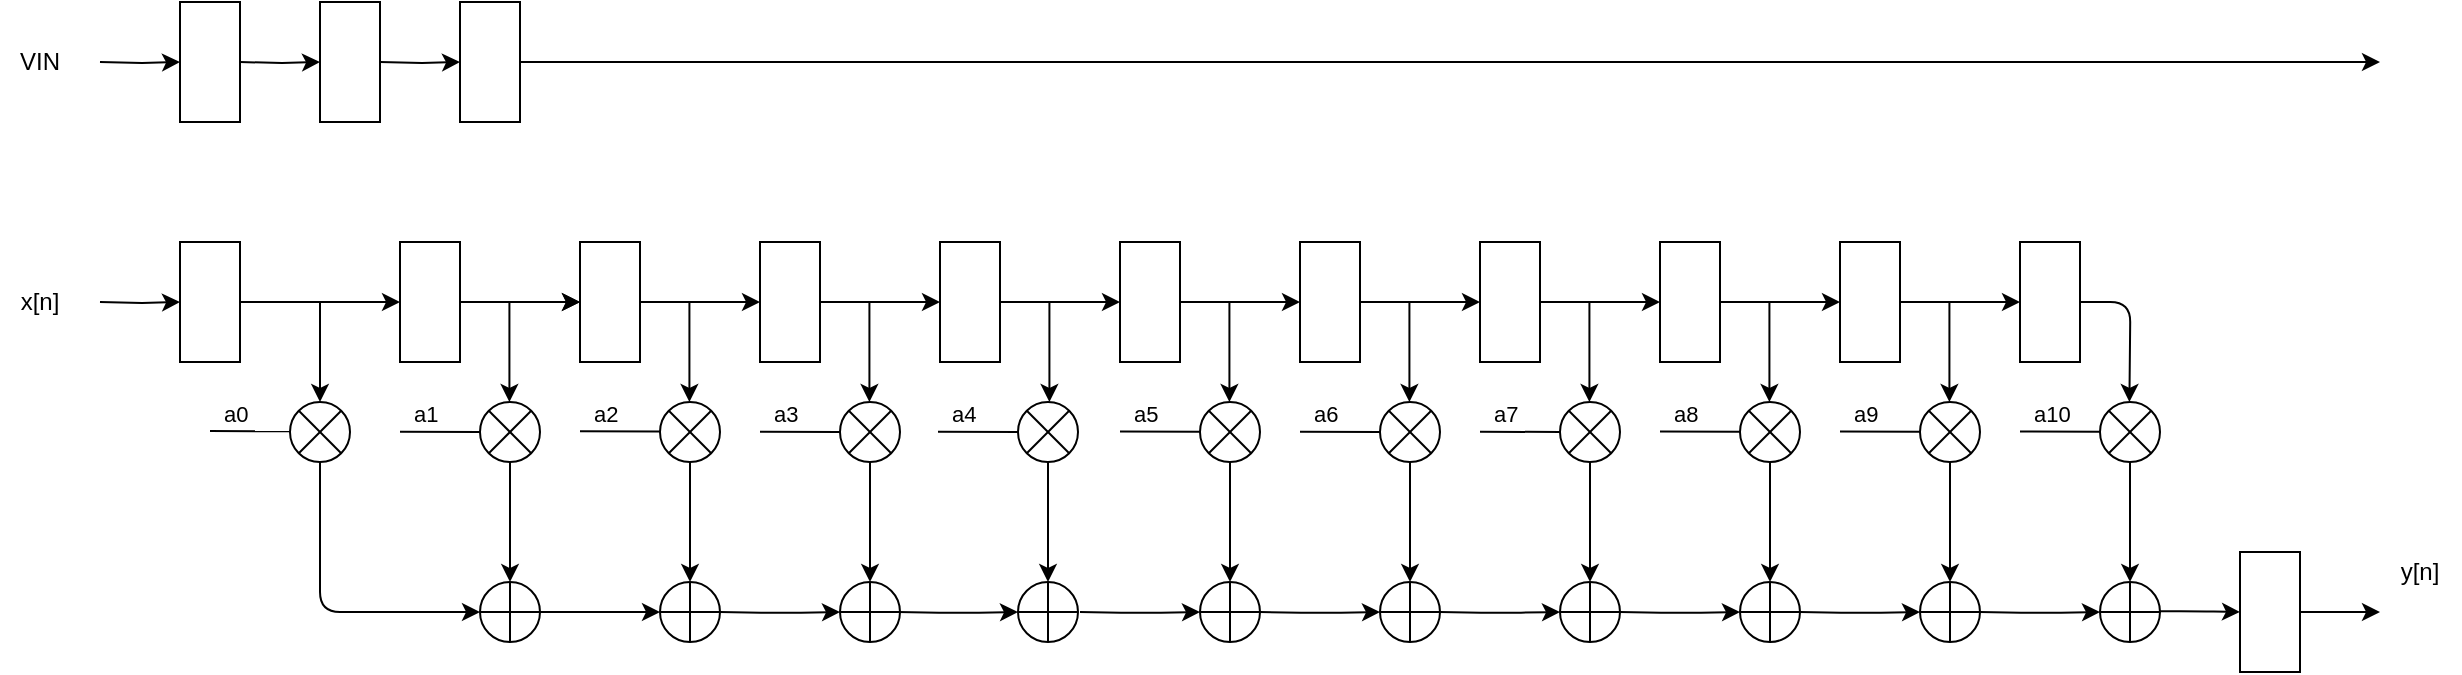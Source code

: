 <mxfile version="13.9.9" type="device"><diagram id="rcsOO71KejuSQr_oD2JK" name="Pagina-1"><mxGraphModel dx="1285" dy="628" grid="1" gridSize="10" guides="1" tooltips="1" connect="1" arrows="1" fold="1" page="1" pageScale="1" pageWidth="1600" pageHeight="1200" math="0" shadow="0"><root><mxCell id="0"/><mxCell id="1" parent="0"/><mxCell id="bk5U7fc9tx79uFJn6CyM-2" value="" style="verticalLabelPosition=bottom;verticalAlign=top;html=1;shape=mxgraph.flowchart.or;" parent="1" vertex="1"><mxGeometry x="340" y="340" width="30" height="30" as="geometry"/></mxCell><mxCell id="bk5U7fc9tx79uFJn6CyM-4" value="" style="verticalLabelPosition=bottom;verticalAlign=top;html=1;shape=mxgraph.flowchart.summing_function;" parent="1" vertex="1"><mxGeometry x="340" y="430" width="30" height="30" as="geometry"/></mxCell><mxCell id="bk5U7fc9tx79uFJn6CyM-5" value="" style="endArrow=classic;html=1;exitX=0.5;exitY=1;exitDx=0;exitDy=0;exitPerimeter=0;entryX=0.5;entryY=0;entryDx=0;entryDy=0;entryPerimeter=0;" parent="1" source="bk5U7fc9tx79uFJn6CyM-2" target="bk5U7fc9tx79uFJn6CyM-4" edge="1"><mxGeometry width="50" height="50" relative="1" as="geometry"><mxPoint x="570" y="460" as="sourcePoint"/><mxPoint x="620" y="410" as="targetPoint"/></mxGeometry></mxCell><mxCell id="bk5U7fc9tx79uFJn6CyM-6" value="" style="verticalLabelPosition=bottom;verticalAlign=top;html=1;shape=mxgraph.flowchart.or;" parent="1" vertex="1"><mxGeometry x="245" y="340" width="30" height="30" as="geometry"/></mxCell><mxCell id="bk5U7fc9tx79uFJn6CyM-7" value="" style="endArrow=classic;html=1;exitX=0.5;exitY=1;exitDx=0;exitDy=0;exitPerimeter=0;entryX=0;entryY=0.5;entryDx=0;entryDy=0;entryPerimeter=0;edgeStyle=orthogonalEdgeStyle;elbow=vertical;" parent="1" source="bk5U7fc9tx79uFJn6CyM-6" target="bk5U7fc9tx79uFJn6CyM-4" edge="1"><mxGeometry width="50" height="50" relative="1" as="geometry"><mxPoint x="500" y="460" as="sourcePoint"/><mxPoint x="550" y="410" as="targetPoint"/><Array as="points"><mxPoint x="260" y="445"/></Array></mxGeometry></mxCell><mxCell id="bk5U7fc9tx79uFJn6CyM-15" value="" style="endArrow=none;html=1;entryX=0;entryY=0.5;entryDx=0;entryDy=0;entryPerimeter=0;" parent="1" target="bk5U7fc9tx79uFJn6CyM-2" edge="1"><mxGeometry width="50" height="50" relative="1" as="geometry"><mxPoint x="300" y="354.86" as="sourcePoint"/><mxPoint x="330" y="360" as="targetPoint"/></mxGeometry></mxCell><mxCell id="bk5U7fc9tx79uFJn6CyM-101" value="a1" style="edgeLabel;html=1;align=left;verticalAlign=bottom;resizable=0;points=[];labelPosition=right;verticalLabelPosition=top;" parent="bk5U7fc9tx79uFJn6CyM-15" vertex="1" connectable="0"><mxGeometry x="-0.729" relative="1" as="geometry"><mxPoint as="offset"/></mxGeometry></mxCell><mxCell id="bk5U7fc9tx79uFJn6CyM-16" value="" style="verticalLabelPosition=bottom;verticalAlign=top;html=1;shape=mxgraph.flowchart.or;" parent="1" vertex="1"><mxGeometry x="430" y="340" width="30" height="30" as="geometry"/></mxCell><mxCell id="bk5U7fc9tx79uFJn6CyM-17" value="" style="verticalLabelPosition=bottom;verticalAlign=top;html=1;shape=mxgraph.flowchart.summing_function;" parent="1" vertex="1"><mxGeometry x="430" y="430" width="30" height="30" as="geometry"/></mxCell><mxCell id="bk5U7fc9tx79uFJn6CyM-18" value="" style="endArrow=classic;html=1;exitX=0.5;exitY=1;exitDx=0;exitDy=0;exitPerimeter=0;entryX=0.5;entryY=0;entryDx=0;entryDy=0;entryPerimeter=0;" parent="1" source="bk5U7fc9tx79uFJn6CyM-16" target="bk5U7fc9tx79uFJn6CyM-17" edge="1"><mxGeometry width="50" height="50" relative="1" as="geometry"><mxPoint x="660" y="460" as="sourcePoint"/><mxPoint x="710" y="410" as="targetPoint"/></mxGeometry></mxCell><mxCell id="bk5U7fc9tx79uFJn6CyM-20" value="" style="endArrow=classic;html=1;exitX=1;exitY=0.5;exitDx=0;exitDy=0;exitPerimeter=0;edgeStyle=orthogonalEdgeStyle;elbow=vertical;entryX=0;entryY=0.5;entryDx=0;entryDy=0;entryPerimeter=0;" parent="1" source="bk5U7fc9tx79uFJn6CyM-4" target="bk5U7fc9tx79uFJn6CyM-17" edge="1"><mxGeometry width="50" height="50" relative="1" as="geometry"><mxPoint x="345" y="370" as="sourcePoint"/><mxPoint x="410" y="445" as="targetPoint"/><Array as="points"/></mxGeometry></mxCell><mxCell id="bk5U7fc9tx79uFJn6CyM-26" value="" style="verticalLabelPosition=bottom;verticalAlign=top;html=1;shape=mxgraph.flowchart.or;" parent="1" vertex="1"><mxGeometry x="520" y="340" width="30" height="30" as="geometry"/></mxCell><mxCell id="bk5U7fc9tx79uFJn6CyM-27" value="" style="verticalLabelPosition=bottom;verticalAlign=top;html=1;shape=mxgraph.flowchart.summing_function;" parent="1" vertex="1"><mxGeometry x="520" y="430" width="30" height="30" as="geometry"/></mxCell><mxCell id="bk5U7fc9tx79uFJn6CyM-28" value="" style="endArrow=classic;html=1;exitX=0.5;exitY=1;exitDx=0;exitDy=0;exitPerimeter=0;entryX=0.5;entryY=0;entryDx=0;entryDy=0;entryPerimeter=0;" parent="1" source="bk5U7fc9tx79uFJn6CyM-26" target="bk5U7fc9tx79uFJn6CyM-27" edge="1"><mxGeometry width="50" height="50" relative="1" as="geometry"><mxPoint x="750" y="460" as="sourcePoint"/><mxPoint x="800" y="410" as="targetPoint"/></mxGeometry></mxCell><mxCell id="bk5U7fc9tx79uFJn6CyM-30" value="" style="endArrow=classic;html=1;edgeStyle=orthogonalEdgeStyle;elbow=vertical;entryX=0;entryY=0.5;entryDx=0;entryDy=0;entryPerimeter=0;" parent="1" target="bk5U7fc9tx79uFJn6CyM-27" edge="1"><mxGeometry width="50" height="50" relative="1" as="geometry"><mxPoint x="460" y="445" as="sourcePoint"/><mxPoint x="500" y="445" as="targetPoint"/><Array as="points"/></mxGeometry></mxCell><mxCell id="bk5U7fc9tx79uFJn6CyM-36" value="" style="group" parent="1" vertex="1" connectable="0"><mxGeometry x="549" y="340" width="90" height="120" as="geometry"/></mxCell><mxCell id="bk5U7fc9tx79uFJn6CyM-31" value="" style="verticalLabelPosition=bottom;verticalAlign=top;html=1;shape=mxgraph.flowchart.or;" parent="bk5U7fc9tx79uFJn6CyM-36" vertex="1"><mxGeometry x="60" width="30" height="30" as="geometry"/></mxCell><mxCell id="bk5U7fc9tx79uFJn6CyM-32" value="" style="verticalLabelPosition=bottom;verticalAlign=top;html=1;shape=mxgraph.flowchart.summing_function;" parent="bk5U7fc9tx79uFJn6CyM-36" vertex="1"><mxGeometry x="60" y="90" width="30" height="30" as="geometry"/></mxCell><mxCell id="bk5U7fc9tx79uFJn6CyM-33" value="" style="endArrow=classic;html=1;exitX=0.5;exitY=1;exitDx=0;exitDy=0;exitPerimeter=0;entryX=0.5;entryY=0;entryDx=0;entryDy=0;entryPerimeter=0;" parent="bk5U7fc9tx79uFJn6CyM-36" source="bk5U7fc9tx79uFJn6CyM-31" target="bk5U7fc9tx79uFJn6CyM-32" edge="1"><mxGeometry width="50" height="50" relative="1" as="geometry"><mxPoint x="290" y="120" as="sourcePoint"/><mxPoint x="340" y="70" as="targetPoint"/></mxGeometry></mxCell><mxCell id="bk5U7fc9tx79uFJn6CyM-35" value="" style="endArrow=classic;html=1;edgeStyle=orthogonalEdgeStyle;elbow=vertical;entryX=0;entryY=0.5;entryDx=0;entryDy=0;entryPerimeter=0;" parent="bk5U7fc9tx79uFJn6CyM-36" target="bk5U7fc9tx79uFJn6CyM-32" edge="1"><mxGeometry width="50" height="50" relative="1" as="geometry"><mxPoint y="105" as="sourcePoint"/><mxPoint x="40" y="105" as="targetPoint"/><Array as="points"/></mxGeometry></mxCell><mxCell id="bk5U7fc9tx79uFJn6CyM-108" value="" style="endArrow=none;html=1;entryX=0;entryY=0.5;entryDx=0;entryDy=0;entryPerimeter=0;" parent="bk5U7fc9tx79uFJn6CyM-36" edge="1"><mxGeometry width="50" height="50" relative="1" as="geometry"><mxPoint x="20" y="14.88" as="sourcePoint"/><mxPoint x="60.0" y="15.02" as="targetPoint"/></mxGeometry></mxCell><mxCell id="bk5U7fc9tx79uFJn6CyM-109" value="a4" style="edgeLabel;html=1;align=left;verticalAlign=bottom;resizable=0;points=[];labelPosition=right;verticalLabelPosition=top;" parent="bk5U7fc9tx79uFJn6CyM-108" vertex="1" connectable="0"><mxGeometry x="-0.729" relative="1" as="geometry"><mxPoint as="offset"/></mxGeometry></mxCell><mxCell id="bk5U7fc9tx79uFJn6CyM-37" value="" style="group" parent="1" vertex="1" connectable="0"><mxGeometry x="640" y="340" width="90" height="120" as="geometry"/></mxCell><mxCell id="bk5U7fc9tx79uFJn6CyM-38" value="" style="verticalLabelPosition=bottom;verticalAlign=top;html=1;shape=mxgraph.flowchart.or;" parent="bk5U7fc9tx79uFJn6CyM-37" vertex="1"><mxGeometry x="60" width="30" height="30" as="geometry"/></mxCell><mxCell id="bk5U7fc9tx79uFJn6CyM-39" value="" style="verticalLabelPosition=bottom;verticalAlign=top;html=1;shape=mxgraph.flowchart.summing_function;" parent="bk5U7fc9tx79uFJn6CyM-37" vertex="1"><mxGeometry x="60" y="90" width="30" height="30" as="geometry"/></mxCell><mxCell id="bk5U7fc9tx79uFJn6CyM-40" value="" style="endArrow=classic;html=1;exitX=0.5;exitY=1;exitDx=0;exitDy=0;exitPerimeter=0;entryX=0.5;entryY=0;entryDx=0;entryDy=0;entryPerimeter=0;" parent="bk5U7fc9tx79uFJn6CyM-37" source="bk5U7fc9tx79uFJn6CyM-38" target="bk5U7fc9tx79uFJn6CyM-39" edge="1"><mxGeometry width="50" height="50" relative="1" as="geometry"><mxPoint x="290" y="120" as="sourcePoint"/><mxPoint x="340" y="70" as="targetPoint"/></mxGeometry></mxCell><mxCell id="bk5U7fc9tx79uFJn6CyM-42" value="" style="endArrow=classic;html=1;edgeStyle=orthogonalEdgeStyle;elbow=vertical;entryX=0;entryY=0.5;entryDx=0;entryDy=0;entryPerimeter=0;" parent="bk5U7fc9tx79uFJn6CyM-37" target="bk5U7fc9tx79uFJn6CyM-39" edge="1"><mxGeometry width="50" height="50" relative="1" as="geometry"><mxPoint y="105" as="sourcePoint"/><mxPoint x="40" y="105" as="targetPoint"/><Array as="points"/></mxGeometry></mxCell><mxCell id="bk5U7fc9tx79uFJn6CyM-113" value="" style="endArrow=none;html=1;entryX=0;entryY=0.5;entryDx=0;entryDy=0;entryPerimeter=0;" parent="bk5U7fc9tx79uFJn6CyM-37" edge="1"><mxGeometry width="50" height="50" relative="1" as="geometry"><mxPoint x="20" y="14.71" as="sourcePoint"/><mxPoint x="60" y="14.85" as="targetPoint"/></mxGeometry></mxCell><mxCell id="bk5U7fc9tx79uFJn6CyM-114" value="a5" style="edgeLabel;html=1;align=left;verticalAlign=bottom;resizable=0;points=[];labelPosition=right;verticalLabelPosition=top;" parent="bk5U7fc9tx79uFJn6CyM-113" vertex="1" connectable="0"><mxGeometry x="-0.729" relative="1" as="geometry"><mxPoint as="offset"/></mxGeometry></mxCell><mxCell id="bk5U7fc9tx79uFJn6CyM-43" value="" style="group" parent="1" vertex="1" connectable="0"><mxGeometry x="730" y="340" width="90" height="120" as="geometry"/></mxCell><mxCell id="bk5U7fc9tx79uFJn6CyM-44" value="" style="verticalLabelPosition=bottom;verticalAlign=top;html=1;shape=mxgraph.flowchart.or;" parent="bk5U7fc9tx79uFJn6CyM-43" vertex="1"><mxGeometry x="60" width="30" height="30" as="geometry"/></mxCell><mxCell id="bk5U7fc9tx79uFJn6CyM-45" value="" style="verticalLabelPosition=bottom;verticalAlign=top;html=1;shape=mxgraph.flowchart.summing_function;" parent="bk5U7fc9tx79uFJn6CyM-43" vertex="1"><mxGeometry x="60" y="90" width="30" height="30" as="geometry"/></mxCell><mxCell id="bk5U7fc9tx79uFJn6CyM-46" value="" style="endArrow=classic;html=1;exitX=0.5;exitY=1;exitDx=0;exitDy=0;exitPerimeter=0;entryX=0.5;entryY=0;entryDx=0;entryDy=0;entryPerimeter=0;" parent="bk5U7fc9tx79uFJn6CyM-43" source="bk5U7fc9tx79uFJn6CyM-44" target="bk5U7fc9tx79uFJn6CyM-45" edge="1"><mxGeometry width="50" height="50" relative="1" as="geometry"><mxPoint x="290" y="120" as="sourcePoint"/><mxPoint x="340" y="70" as="targetPoint"/></mxGeometry></mxCell><mxCell id="bk5U7fc9tx79uFJn6CyM-48" value="" style="endArrow=classic;html=1;edgeStyle=orthogonalEdgeStyle;elbow=vertical;entryX=0;entryY=0.5;entryDx=0;entryDy=0;entryPerimeter=0;" parent="bk5U7fc9tx79uFJn6CyM-43" target="bk5U7fc9tx79uFJn6CyM-45" edge="1"><mxGeometry width="50" height="50" relative="1" as="geometry"><mxPoint y="105" as="sourcePoint"/><mxPoint x="40" y="105" as="targetPoint"/><Array as="points"/></mxGeometry></mxCell><mxCell id="bk5U7fc9tx79uFJn6CyM-119" value="" style="endArrow=none;html=1;entryX=0;entryY=0.5;entryDx=0;entryDy=0;entryPerimeter=0;" parent="bk5U7fc9tx79uFJn6CyM-43" edge="1"><mxGeometry width="50" height="50" relative="1" as="geometry"><mxPoint x="20" y="14.86" as="sourcePoint"/><mxPoint x="60" y="15" as="targetPoint"/></mxGeometry></mxCell><mxCell id="bk5U7fc9tx79uFJn6CyM-120" value="a6" style="edgeLabel;html=1;align=left;verticalAlign=bottom;resizable=0;points=[];labelPosition=right;verticalLabelPosition=top;" parent="bk5U7fc9tx79uFJn6CyM-119" vertex="1" connectable="0"><mxGeometry x="-0.729" relative="1" as="geometry"><mxPoint as="offset"/></mxGeometry></mxCell><mxCell id="bk5U7fc9tx79uFJn6CyM-49" value="" style="group" parent="1" vertex="1" connectable="0"><mxGeometry x="820" y="340" width="90" height="120" as="geometry"/></mxCell><mxCell id="bk5U7fc9tx79uFJn6CyM-50" value="" style="verticalLabelPosition=bottom;verticalAlign=top;html=1;shape=mxgraph.flowchart.or;" parent="bk5U7fc9tx79uFJn6CyM-49" vertex="1"><mxGeometry x="60" width="30" height="30" as="geometry"/></mxCell><mxCell id="bk5U7fc9tx79uFJn6CyM-51" value="" style="verticalLabelPosition=bottom;verticalAlign=top;html=1;shape=mxgraph.flowchart.summing_function;" parent="bk5U7fc9tx79uFJn6CyM-49" vertex="1"><mxGeometry x="60" y="90" width="30" height="30" as="geometry"/></mxCell><mxCell id="bk5U7fc9tx79uFJn6CyM-52" value="" style="endArrow=classic;html=1;exitX=0.5;exitY=1;exitDx=0;exitDy=0;exitPerimeter=0;entryX=0.5;entryY=0;entryDx=0;entryDy=0;entryPerimeter=0;" parent="bk5U7fc9tx79uFJn6CyM-49" source="bk5U7fc9tx79uFJn6CyM-50" target="bk5U7fc9tx79uFJn6CyM-51" edge="1"><mxGeometry width="50" height="50" relative="1" as="geometry"><mxPoint x="290" y="120" as="sourcePoint"/><mxPoint x="340" y="70" as="targetPoint"/></mxGeometry></mxCell><mxCell id="bk5U7fc9tx79uFJn6CyM-54" value="" style="endArrow=classic;html=1;edgeStyle=orthogonalEdgeStyle;elbow=vertical;entryX=0;entryY=0.5;entryDx=0;entryDy=0;entryPerimeter=0;" parent="bk5U7fc9tx79uFJn6CyM-49" target="bk5U7fc9tx79uFJn6CyM-51" edge="1"><mxGeometry width="50" height="50" relative="1" as="geometry"><mxPoint y="105" as="sourcePoint"/><mxPoint x="40" y="105" as="targetPoint"/><Array as="points"/></mxGeometry></mxCell><mxCell id="bk5U7fc9tx79uFJn6CyM-117" value="" style="endArrow=none;html=1;entryX=0;entryY=0.5;entryDx=0;entryDy=0;entryPerimeter=0;" parent="bk5U7fc9tx79uFJn6CyM-49" edge="1"><mxGeometry width="50" height="50" relative="1" as="geometry"><mxPoint x="20" y="14.86" as="sourcePoint"/><mxPoint x="60" y="15.0" as="targetPoint"/></mxGeometry></mxCell><mxCell id="bk5U7fc9tx79uFJn6CyM-118" value="a7" style="edgeLabel;html=1;align=left;verticalAlign=bottom;resizable=0;points=[];labelPosition=right;verticalLabelPosition=top;" parent="bk5U7fc9tx79uFJn6CyM-117" vertex="1" connectable="0"><mxGeometry x="-0.729" relative="1" as="geometry"><mxPoint as="offset"/></mxGeometry></mxCell><mxCell id="bk5U7fc9tx79uFJn6CyM-61" value="" style="group" parent="1" vertex="1" connectable="0"><mxGeometry x="910" y="340" width="90" height="120" as="geometry"/></mxCell><mxCell id="bk5U7fc9tx79uFJn6CyM-62" value="" style="verticalLabelPosition=bottom;verticalAlign=top;html=1;shape=mxgraph.flowchart.or;" parent="bk5U7fc9tx79uFJn6CyM-61" vertex="1"><mxGeometry x="60" width="30" height="30" as="geometry"/></mxCell><mxCell id="bk5U7fc9tx79uFJn6CyM-63" value="" style="verticalLabelPosition=bottom;verticalAlign=top;html=1;shape=mxgraph.flowchart.summing_function;" parent="bk5U7fc9tx79uFJn6CyM-61" vertex="1"><mxGeometry x="60" y="90" width="30" height="30" as="geometry"/></mxCell><mxCell id="bk5U7fc9tx79uFJn6CyM-64" value="" style="endArrow=classic;html=1;exitX=0.5;exitY=1;exitDx=0;exitDy=0;exitPerimeter=0;entryX=0.5;entryY=0;entryDx=0;entryDy=0;entryPerimeter=0;" parent="bk5U7fc9tx79uFJn6CyM-61" source="bk5U7fc9tx79uFJn6CyM-62" target="bk5U7fc9tx79uFJn6CyM-63" edge="1"><mxGeometry width="50" height="50" relative="1" as="geometry"><mxPoint x="290" y="120" as="sourcePoint"/><mxPoint x="340" y="70" as="targetPoint"/></mxGeometry></mxCell><mxCell id="bk5U7fc9tx79uFJn6CyM-66" value="" style="endArrow=classic;html=1;edgeStyle=orthogonalEdgeStyle;elbow=vertical;entryX=0;entryY=0.5;entryDx=0;entryDy=0;entryPerimeter=0;" parent="bk5U7fc9tx79uFJn6CyM-61" target="bk5U7fc9tx79uFJn6CyM-63" edge="1"><mxGeometry width="50" height="50" relative="1" as="geometry"><mxPoint y="105" as="sourcePoint"/><mxPoint x="40" y="105" as="targetPoint"/><Array as="points"/></mxGeometry></mxCell><mxCell id="bk5U7fc9tx79uFJn6CyM-121" value="" style="endArrow=none;html=1;entryX=0;entryY=0.5;entryDx=0;entryDy=0;entryPerimeter=0;" parent="bk5U7fc9tx79uFJn6CyM-61" edge="1"><mxGeometry width="50" height="50" relative="1" as="geometry"><mxPoint x="20" y="14.71" as="sourcePoint"/><mxPoint x="60" y="14.85" as="targetPoint"/></mxGeometry></mxCell><mxCell id="bk5U7fc9tx79uFJn6CyM-122" value="a8" style="edgeLabel;html=1;align=left;verticalAlign=bottom;resizable=0;points=[];labelPosition=right;verticalLabelPosition=top;" parent="bk5U7fc9tx79uFJn6CyM-121" vertex="1" connectable="0"><mxGeometry x="-0.729" relative="1" as="geometry"><mxPoint as="offset"/></mxGeometry></mxCell><mxCell id="bk5U7fc9tx79uFJn6CyM-79" value="" style="group" parent="1" vertex="1" connectable="0"><mxGeometry x="1000" y="340" width="90" height="120" as="geometry"/></mxCell><mxCell id="bk5U7fc9tx79uFJn6CyM-80" value="" style="verticalLabelPosition=bottom;verticalAlign=top;html=1;shape=mxgraph.flowchart.or;" parent="bk5U7fc9tx79uFJn6CyM-79" vertex="1"><mxGeometry x="60" width="30" height="30" as="geometry"/></mxCell><mxCell id="bk5U7fc9tx79uFJn6CyM-81" value="" style="verticalLabelPosition=bottom;verticalAlign=top;html=1;shape=mxgraph.flowchart.summing_function;" parent="bk5U7fc9tx79uFJn6CyM-79" vertex="1"><mxGeometry x="60" y="90" width="30" height="30" as="geometry"/></mxCell><mxCell id="bk5U7fc9tx79uFJn6CyM-82" value="" style="endArrow=classic;html=1;exitX=0.5;exitY=1;exitDx=0;exitDy=0;exitPerimeter=0;entryX=0.5;entryY=0;entryDx=0;entryDy=0;entryPerimeter=0;" parent="bk5U7fc9tx79uFJn6CyM-79" source="bk5U7fc9tx79uFJn6CyM-80" target="bk5U7fc9tx79uFJn6CyM-81" edge="1"><mxGeometry width="50" height="50" relative="1" as="geometry"><mxPoint x="290" y="120" as="sourcePoint"/><mxPoint x="340" y="70" as="targetPoint"/></mxGeometry></mxCell><mxCell id="bk5U7fc9tx79uFJn6CyM-84" value="" style="endArrow=classic;html=1;edgeStyle=orthogonalEdgeStyle;elbow=vertical;entryX=0;entryY=0.5;entryDx=0;entryDy=0;entryPerimeter=0;" parent="bk5U7fc9tx79uFJn6CyM-79" target="bk5U7fc9tx79uFJn6CyM-81" edge="1"><mxGeometry width="50" height="50" relative="1" as="geometry"><mxPoint y="105" as="sourcePoint"/><mxPoint x="40" y="105" as="targetPoint"/><Array as="points"/></mxGeometry></mxCell><mxCell id="bk5U7fc9tx79uFJn6CyM-124" value="" style="endArrow=none;html=1;entryX=0;entryY=0.5;entryDx=0;entryDy=0;entryPerimeter=0;" parent="bk5U7fc9tx79uFJn6CyM-79" edge="1"><mxGeometry width="50" height="50" relative="1" as="geometry"><mxPoint x="20" y="14.71" as="sourcePoint"/><mxPoint x="60" y="14.85" as="targetPoint"/></mxGeometry></mxCell><mxCell id="bk5U7fc9tx79uFJn6CyM-125" value="a9" style="edgeLabel;html=1;align=left;verticalAlign=bottom;resizable=0;points=[];labelPosition=right;verticalLabelPosition=top;" parent="bk5U7fc9tx79uFJn6CyM-124" vertex="1" connectable="0"><mxGeometry x="-0.729" relative="1" as="geometry"><mxPoint as="offset"/></mxGeometry></mxCell><mxCell id="bk5U7fc9tx79uFJn6CyM-85" value="" style="group" parent="1" vertex="1" connectable="0"><mxGeometry x="1090" y="340" width="90" height="120" as="geometry"/></mxCell><mxCell id="bk5U7fc9tx79uFJn6CyM-86" value="" style="verticalLabelPosition=bottom;verticalAlign=top;html=1;shape=mxgraph.flowchart.or;" parent="bk5U7fc9tx79uFJn6CyM-85" vertex="1"><mxGeometry x="60" width="30" height="30" as="geometry"/></mxCell><mxCell id="bk5U7fc9tx79uFJn6CyM-87" value="" style="verticalLabelPosition=bottom;verticalAlign=top;html=1;shape=mxgraph.flowchart.summing_function;" parent="bk5U7fc9tx79uFJn6CyM-85" vertex="1"><mxGeometry x="60" y="90" width="30" height="30" as="geometry"/></mxCell><mxCell id="bk5U7fc9tx79uFJn6CyM-88" value="" style="endArrow=classic;html=1;exitX=0.5;exitY=1;exitDx=0;exitDy=0;exitPerimeter=0;entryX=0.5;entryY=0;entryDx=0;entryDy=0;entryPerimeter=0;" parent="bk5U7fc9tx79uFJn6CyM-85" source="bk5U7fc9tx79uFJn6CyM-86" target="bk5U7fc9tx79uFJn6CyM-87" edge="1"><mxGeometry width="50" height="50" relative="1" as="geometry"><mxPoint x="290" y="120" as="sourcePoint"/><mxPoint x="340" y="70" as="targetPoint"/></mxGeometry></mxCell><mxCell id="bk5U7fc9tx79uFJn6CyM-90" value="" style="endArrow=classic;html=1;edgeStyle=orthogonalEdgeStyle;elbow=vertical;entryX=0;entryY=0.5;entryDx=0;entryDy=0;entryPerimeter=0;" parent="bk5U7fc9tx79uFJn6CyM-85" target="bk5U7fc9tx79uFJn6CyM-87" edge="1"><mxGeometry width="50" height="50" relative="1" as="geometry"><mxPoint y="105" as="sourcePoint"/><mxPoint x="40" y="105" as="targetPoint"/><Array as="points"/></mxGeometry></mxCell><mxCell id="bk5U7fc9tx79uFJn6CyM-126" value="" style="endArrow=none;html=1;entryX=0;entryY=0.5;entryDx=0;entryDy=0;entryPerimeter=0;" parent="bk5U7fc9tx79uFJn6CyM-85" edge="1"><mxGeometry width="50" height="50" relative="1" as="geometry"><mxPoint x="20" y="14.71" as="sourcePoint"/><mxPoint x="60" y="14.85" as="targetPoint"/></mxGeometry></mxCell><mxCell id="bk5U7fc9tx79uFJn6CyM-127" value="a10" style="edgeLabel;html=1;align=left;verticalAlign=bottom;resizable=0;points=[];labelPosition=right;verticalLabelPosition=top;" parent="bk5U7fc9tx79uFJn6CyM-126" vertex="1" connectable="0"><mxGeometry x="-0.729" relative="1" as="geometry"><mxPoint as="offset"/></mxGeometry></mxCell><mxCell id="bk5U7fc9tx79uFJn6CyM-98" value="" style="endArrow=classic;html=1;edgeStyle=orthogonalEdgeStyle;elbow=vertical;" parent="1" edge="1"><mxGeometry width="50" height="50" relative="1" as="geometry"><mxPoint x="1180" y="444.58" as="sourcePoint"/><mxPoint x="1220" y="445" as="targetPoint"/><Array as="points"><mxPoint x="1200" y="445"/><mxPoint x="1200" y="445"/></Array></mxGeometry></mxCell><mxCell id="bk5U7fc9tx79uFJn6CyM-102" value="" style="endArrow=none;html=1;entryX=0;entryY=0.5;entryDx=0;entryDy=0;entryPerimeter=0;" parent="1" edge="1"><mxGeometry width="50" height="50" relative="1" as="geometry"><mxPoint x="205" y="354.5" as="sourcePoint"/><mxPoint x="245" y="354.64" as="targetPoint"/></mxGeometry></mxCell><mxCell id="bk5U7fc9tx79uFJn6CyM-103" value="a0" style="edgeLabel;html=1;align=left;verticalAlign=bottom;resizable=0;points=[];labelPosition=right;verticalLabelPosition=top;" parent="bk5U7fc9tx79uFJn6CyM-102" vertex="1" connectable="0"><mxGeometry x="-0.729" relative="1" as="geometry"><mxPoint as="offset"/></mxGeometry></mxCell><mxCell id="bk5U7fc9tx79uFJn6CyM-104" value="" style="endArrow=none;html=1;entryX=0;entryY=0.5;entryDx=0;entryDy=0;entryPerimeter=0;" parent="1" edge="1"><mxGeometry width="50" height="50" relative="1" as="geometry"><mxPoint x="390" y="354.58" as="sourcePoint"/><mxPoint x="430" y="354.72" as="targetPoint"/></mxGeometry></mxCell><mxCell id="bk5U7fc9tx79uFJn6CyM-105" value="a2" style="edgeLabel;html=1;align=left;verticalAlign=bottom;resizable=0;points=[];labelPosition=right;verticalLabelPosition=top;" parent="bk5U7fc9tx79uFJn6CyM-104" vertex="1" connectable="0"><mxGeometry x="-0.729" relative="1" as="geometry"><mxPoint as="offset"/></mxGeometry></mxCell><mxCell id="bk5U7fc9tx79uFJn6CyM-106" value="" style="endArrow=none;html=1;entryX=0;entryY=0.5;entryDx=0;entryDy=0;entryPerimeter=0;" parent="1" edge="1"><mxGeometry width="50" height="50" relative="1" as="geometry"><mxPoint x="480" y="354.88" as="sourcePoint"/><mxPoint x="520" y="355.02" as="targetPoint"/></mxGeometry></mxCell><mxCell id="bk5U7fc9tx79uFJn6CyM-107" value="a3" style="edgeLabel;html=1;align=left;verticalAlign=bottom;resizable=0;points=[];labelPosition=right;verticalLabelPosition=top;" parent="bk5U7fc9tx79uFJn6CyM-106" vertex="1" connectable="0"><mxGeometry x="-0.729" relative="1" as="geometry"><mxPoint as="offset"/></mxGeometry></mxCell><mxCell id="7YipVYC57DCwilvFvL3o-2" value="" style="endArrow=classic;html=1;exitX=1;exitY=0.5;exitDx=0;exitDy=0;" parent="1" source="ze5iVVxGACS2mx2kSAnO-3" edge="1"><mxGeometry width="50" height="50" relative="1" as="geometry"><mxPoint x="240" y="290" as="sourcePoint"/><mxPoint x="300" y="290" as="targetPoint"/><Array as="points"><mxPoint x="270" y="290"/></Array></mxGeometry></mxCell><mxCell id="7YipVYC57DCwilvFvL3o-3" value="" style="rounded=0;whiteSpace=wrap;html=1;" parent="1" vertex="1"><mxGeometry x="300" y="260" width="30" height="60" as="geometry"/></mxCell><mxCell id="7YipVYC57DCwilvFvL3o-4" value="" style="endArrow=classic;html=1;entryX=0.5;entryY=0;entryDx=0;entryDy=0;entryPerimeter=0;" parent="1" target="bk5U7fc9tx79uFJn6CyM-6" edge="1"><mxGeometry width="50" height="50" relative="1" as="geometry"><mxPoint x="260" y="290" as="sourcePoint"/><mxPoint x="310" y="300" as="targetPoint"/><Array as="points"><mxPoint x="260" y="310"/></Array></mxGeometry></mxCell><mxCell id="7YipVYC57DCwilvFvL3o-5" value="" style="endArrow=classic;html=1;" parent="1" source="7YipVYC57DCwilvFvL3o-3" edge="1"><mxGeometry width="50" height="50" relative="1" as="geometry"><mxPoint x="330" y="290" as="sourcePoint"/><mxPoint x="390" y="290" as="targetPoint"/><Array as="points"><mxPoint x="360" y="290"/></Array></mxGeometry></mxCell><mxCell id="7YipVYC57DCwilvFvL3o-7" value="" style="endArrow=classic;html=1;entryX=0.5;entryY=0;entryDx=0;entryDy=0;entryPerimeter=0;" parent="1" edge="1"><mxGeometry width="50" height="50" relative="1" as="geometry"><mxPoint x="354.71" y="290" as="sourcePoint"/><mxPoint x="354.71" y="340" as="targetPoint"/><Array as="points"><mxPoint x="354.71" y="310"/></Array></mxGeometry></mxCell><mxCell id="7YipVYC57DCwilvFvL3o-8" value="" style="rounded=0;whiteSpace=wrap;html=1;" parent="1" vertex="1"><mxGeometry x="390" y="260" width="30" height="60" as="geometry"/></mxCell><mxCell id="7YipVYC57DCwilvFvL3o-9" value="" style="rounded=0;whiteSpace=wrap;html=1;" parent="1" vertex="1"><mxGeometry x="390" y="260" width="30" height="60" as="geometry"/></mxCell><mxCell id="7YipVYC57DCwilvFvL3o-10" value="" style="endArrow=classic;html=1;" parent="1" edge="1"><mxGeometry width="50" height="50" relative="1" as="geometry"><mxPoint x="330" y="290" as="sourcePoint"/><mxPoint x="390" y="290" as="targetPoint"/><Array as="points"><mxPoint x="360" y="290"/></Array></mxGeometry></mxCell><mxCell id="7YipVYC57DCwilvFvL3o-11" value="" style="endArrow=classic;html=1;entryX=0.5;entryY=0;entryDx=0;entryDy=0;entryPerimeter=0;" parent="1" edge="1"><mxGeometry width="50" height="50" relative="1" as="geometry"><mxPoint x="444.71" y="290" as="sourcePoint"/><mxPoint x="444.71" y="340" as="targetPoint"/><Array as="points"><mxPoint x="444.71" y="310"/></Array></mxGeometry></mxCell><mxCell id="7YipVYC57DCwilvFvL3o-12" value="" style="rounded=0;whiteSpace=wrap;html=1;" parent="1" vertex="1"><mxGeometry x="480" y="260" width="30" height="60" as="geometry"/></mxCell><mxCell id="7YipVYC57DCwilvFvL3o-13" value="" style="endArrow=classic;html=1;" parent="1" edge="1"><mxGeometry width="50" height="50" relative="1" as="geometry"><mxPoint x="420" y="290" as="sourcePoint"/><mxPoint x="480" y="290" as="targetPoint"/><Array as="points"><mxPoint x="450" y="290"/></Array></mxGeometry></mxCell><mxCell id="7YipVYC57DCwilvFvL3o-14" value="" style="endArrow=classic;html=1;entryX=0.5;entryY=0;entryDx=0;entryDy=0;entryPerimeter=0;" parent="1" edge="1"><mxGeometry width="50" height="50" relative="1" as="geometry"><mxPoint x="534.71" y="290" as="sourcePoint"/><mxPoint x="534.71" y="340" as="targetPoint"/><Array as="points"><mxPoint x="534.71" y="310"/></Array></mxGeometry></mxCell><mxCell id="7YipVYC57DCwilvFvL3o-15" value="" style="rounded=0;whiteSpace=wrap;html=1;" parent="1" vertex="1"><mxGeometry x="570" y="260" width="30" height="60" as="geometry"/></mxCell><mxCell id="7YipVYC57DCwilvFvL3o-16" value="" style="endArrow=classic;html=1;" parent="1" edge="1"><mxGeometry width="50" height="50" relative="1" as="geometry"><mxPoint x="510" y="290" as="sourcePoint"/><mxPoint x="570" y="290" as="targetPoint"/><Array as="points"><mxPoint x="540" y="290"/></Array></mxGeometry></mxCell><mxCell id="7YipVYC57DCwilvFvL3o-17" value="" style="endArrow=classic;html=1;entryX=0.5;entryY=0;entryDx=0;entryDy=0;entryPerimeter=0;" parent="1" edge="1"><mxGeometry width="50" height="50" relative="1" as="geometry"><mxPoint x="624.71" y="290" as="sourcePoint"/><mxPoint x="624.71" y="340" as="targetPoint"/><Array as="points"><mxPoint x="624.71" y="310"/></Array></mxGeometry></mxCell><mxCell id="7YipVYC57DCwilvFvL3o-18" value="" style="rounded=0;whiteSpace=wrap;html=1;" parent="1" vertex="1"><mxGeometry x="660" y="260" width="30" height="60" as="geometry"/></mxCell><mxCell id="7YipVYC57DCwilvFvL3o-19" value="" style="endArrow=classic;html=1;" parent="1" edge="1"><mxGeometry width="50" height="50" relative="1" as="geometry"><mxPoint x="600" y="290" as="sourcePoint"/><mxPoint x="660" y="290" as="targetPoint"/><Array as="points"><mxPoint x="630" y="290"/></Array></mxGeometry></mxCell><mxCell id="7YipVYC57DCwilvFvL3o-20" value="" style="endArrow=classic;html=1;entryX=0.5;entryY=0;entryDx=0;entryDy=0;entryPerimeter=0;" parent="1" edge="1"><mxGeometry width="50" height="50" relative="1" as="geometry"><mxPoint x="714.71" y="290" as="sourcePoint"/><mxPoint x="714.71" y="340" as="targetPoint"/><Array as="points"><mxPoint x="714.71" y="310"/></Array></mxGeometry></mxCell><mxCell id="7YipVYC57DCwilvFvL3o-21" value="" style="rounded=0;whiteSpace=wrap;html=1;" parent="1" vertex="1"><mxGeometry x="750" y="260" width="30" height="60" as="geometry"/></mxCell><mxCell id="7YipVYC57DCwilvFvL3o-22" value="" style="endArrow=classic;html=1;" parent="1" edge="1"><mxGeometry width="50" height="50" relative="1" as="geometry"><mxPoint x="690" y="290" as="sourcePoint"/><mxPoint x="750" y="290" as="targetPoint"/><Array as="points"><mxPoint x="720" y="290"/></Array></mxGeometry></mxCell><mxCell id="7YipVYC57DCwilvFvL3o-23" value="" style="endArrow=classic;html=1;entryX=0.5;entryY=0;entryDx=0;entryDy=0;entryPerimeter=0;" parent="1" edge="1"><mxGeometry width="50" height="50" relative="1" as="geometry"><mxPoint x="804.71" y="290" as="sourcePoint"/><mxPoint x="804.71" y="340" as="targetPoint"/><Array as="points"><mxPoint x="804.71" y="310"/></Array></mxGeometry></mxCell><mxCell id="7YipVYC57DCwilvFvL3o-24" value="" style="rounded=0;whiteSpace=wrap;html=1;" parent="1" vertex="1"><mxGeometry x="840" y="260" width="30" height="60" as="geometry"/></mxCell><mxCell id="7YipVYC57DCwilvFvL3o-25" value="" style="endArrow=classic;html=1;" parent="1" edge="1"><mxGeometry width="50" height="50" relative="1" as="geometry"><mxPoint x="780" y="290" as="sourcePoint"/><mxPoint x="840" y="290" as="targetPoint"/><Array as="points"><mxPoint x="810" y="290"/></Array></mxGeometry></mxCell><mxCell id="7YipVYC57DCwilvFvL3o-26" value="" style="endArrow=classic;html=1;entryX=0.5;entryY=0;entryDx=0;entryDy=0;entryPerimeter=0;" parent="1" edge="1"><mxGeometry width="50" height="50" relative="1" as="geometry"><mxPoint x="894.71" y="290" as="sourcePoint"/><mxPoint x="894.71" y="340" as="targetPoint"/><Array as="points"><mxPoint x="894.71" y="310"/></Array></mxGeometry></mxCell><mxCell id="7YipVYC57DCwilvFvL3o-27" value="" style="rounded=0;whiteSpace=wrap;html=1;" parent="1" vertex="1"><mxGeometry x="930" y="260" width="30" height="60" as="geometry"/></mxCell><mxCell id="7YipVYC57DCwilvFvL3o-28" value="" style="endArrow=classic;html=1;" parent="1" edge="1"><mxGeometry width="50" height="50" relative="1" as="geometry"><mxPoint x="870" y="290" as="sourcePoint"/><mxPoint x="930" y="290" as="targetPoint"/><Array as="points"><mxPoint x="900" y="290"/></Array></mxGeometry></mxCell><mxCell id="7YipVYC57DCwilvFvL3o-29" value="" style="endArrow=classic;html=1;entryX=0.5;entryY=0;entryDx=0;entryDy=0;entryPerimeter=0;" parent="1" edge="1"><mxGeometry width="50" height="50" relative="1" as="geometry"><mxPoint x="984.71" y="290" as="sourcePoint"/><mxPoint x="984.71" y="340" as="targetPoint"/><Array as="points"><mxPoint x="984.71" y="310"/></Array></mxGeometry></mxCell><mxCell id="7YipVYC57DCwilvFvL3o-30" value="" style="rounded=0;whiteSpace=wrap;html=1;" parent="1" vertex="1"><mxGeometry x="1020" y="260" width="30" height="60" as="geometry"/></mxCell><mxCell id="7YipVYC57DCwilvFvL3o-31" value="" style="endArrow=classic;html=1;" parent="1" edge="1"><mxGeometry width="50" height="50" relative="1" as="geometry"><mxPoint x="960" y="290" as="sourcePoint"/><mxPoint x="1020" y="290" as="targetPoint"/><Array as="points"><mxPoint x="990" y="290"/></Array></mxGeometry></mxCell><mxCell id="7YipVYC57DCwilvFvL3o-32" value="" style="endArrow=classic;html=1;entryX=0.5;entryY=0;entryDx=0;entryDy=0;entryPerimeter=0;" parent="1" edge="1"><mxGeometry width="50" height="50" relative="1" as="geometry"><mxPoint x="1074.71" y="290" as="sourcePoint"/><mxPoint x="1074.71" y="340" as="targetPoint"/><Array as="points"><mxPoint x="1074.71" y="310"/></Array></mxGeometry></mxCell><mxCell id="7YipVYC57DCwilvFvL3o-33" value="" style="rounded=0;whiteSpace=wrap;html=1;" parent="1" vertex="1"><mxGeometry x="1110" y="260" width="30" height="60" as="geometry"/></mxCell><mxCell id="7YipVYC57DCwilvFvL3o-34" value="" style="endArrow=classic;html=1;" parent="1" edge="1"><mxGeometry width="50" height="50" relative="1" as="geometry"><mxPoint x="1050" y="290" as="sourcePoint"/><mxPoint x="1110" y="290" as="targetPoint"/><Array as="points"><mxPoint x="1080" y="290"/></Array></mxGeometry></mxCell><mxCell id="7YipVYC57DCwilvFvL3o-35" value="" style="endArrow=classic;html=1;entryX=0.5;entryY=0;entryDx=0;entryDy=0;entryPerimeter=0;edgeStyle=orthogonalEdgeStyle;" parent="1" source="7YipVYC57DCwilvFvL3o-33" edge="1"><mxGeometry width="50" height="50" relative="1" as="geometry"><mxPoint x="1142" y="290" as="sourcePoint"/><mxPoint x="1164.71" y="340" as="targetPoint"/></mxGeometry></mxCell><mxCell id="ze5iVVxGACS2mx2kSAnO-5" style="edgeStyle=orthogonalEdgeStyle;rounded=0;orthogonalLoop=1;jettySize=auto;html=1;entryX=0;entryY=0.5;entryDx=0;entryDy=0;" parent="1" target="ze5iVVxGACS2mx2kSAnO-3" edge="1"><mxGeometry relative="1" as="geometry"><mxPoint x="150" y="290" as="sourcePoint"/></mxGeometry></mxCell><mxCell id="7YipVYC57DCwilvFvL3o-38" value="x[n]" style="text;html=1;strokeColor=none;fillColor=none;align=center;verticalAlign=middle;whiteSpace=wrap;rounded=0;" parent="1" vertex="1"><mxGeometry x="100" y="280" width="40" height="20" as="geometry"/></mxCell><mxCell id="7YipVYC57DCwilvFvL3o-39" value="y[n]" style="text;html=1;strokeColor=none;fillColor=none;align=center;verticalAlign=middle;whiteSpace=wrap;rounded=0;" parent="1" vertex="1"><mxGeometry x="1290" y="415" width="40" height="20" as="geometry"/></mxCell><mxCell id="ze5iVVxGACS2mx2kSAnO-3" value="" style="rounded=0;whiteSpace=wrap;html=1;" parent="1" vertex="1"><mxGeometry x="190" y="260" width="30" height="60" as="geometry"/></mxCell><mxCell id="ze5iVVxGACS2mx2kSAnO-8" style="edgeStyle=orthogonalEdgeStyle;rounded=0;orthogonalLoop=1;jettySize=auto;html=1;exitX=1;exitY=0.5;exitDx=0;exitDy=0;" parent="1" source="ze5iVVxGACS2mx2kSAnO-7" edge="1"><mxGeometry relative="1" as="geometry"><mxPoint x="1290" y="445" as="targetPoint"/></mxGeometry></mxCell><mxCell id="ze5iVVxGACS2mx2kSAnO-7" value="" style="rounded=0;whiteSpace=wrap;html=1;" parent="1" vertex="1"><mxGeometry x="1220" y="415" width="30" height="60" as="geometry"/></mxCell><mxCell id="-qT31nRmzDrcg-4ySzhp-1" style="edgeStyle=orthogonalEdgeStyle;rounded=0;orthogonalLoop=1;jettySize=auto;html=1;entryX=0;entryY=0.5;entryDx=0;entryDy=0;" edge="1" parent="1" target="-qT31nRmzDrcg-4ySzhp-3"><mxGeometry relative="1" as="geometry"><mxPoint x="150" y="170" as="sourcePoint"/></mxGeometry></mxCell><mxCell id="-qT31nRmzDrcg-4ySzhp-2" value="VIN" style="text;html=1;strokeColor=none;fillColor=none;align=center;verticalAlign=middle;whiteSpace=wrap;rounded=0;" vertex="1" parent="1"><mxGeometry x="100" y="160" width="40" height="20" as="geometry"/></mxCell><mxCell id="-qT31nRmzDrcg-4ySzhp-3" value="" style="rounded=0;whiteSpace=wrap;html=1;" vertex="1" parent="1"><mxGeometry x="190" y="140" width="30" height="60" as="geometry"/></mxCell><mxCell id="-qT31nRmzDrcg-4ySzhp-4" style="edgeStyle=orthogonalEdgeStyle;rounded=0;orthogonalLoop=1;jettySize=auto;html=1;entryX=0;entryY=0.5;entryDx=0;entryDy=0;" edge="1" parent="1" target="-qT31nRmzDrcg-4ySzhp-5"><mxGeometry relative="1" as="geometry"><mxPoint x="220" y="170" as="sourcePoint"/></mxGeometry></mxCell><mxCell id="-qT31nRmzDrcg-4ySzhp-5" value="" style="rounded=0;whiteSpace=wrap;html=1;" vertex="1" parent="1"><mxGeometry x="260" y="140" width="30" height="60" as="geometry"/></mxCell><mxCell id="-qT31nRmzDrcg-4ySzhp-6" style="edgeStyle=orthogonalEdgeStyle;rounded=0;orthogonalLoop=1;jettySize=auto;html=1;entryX=0;entryY=0.5;entryDx=0;entryDy=0;" edge="1" parent="1" target="-qT31nRmzDrcg-4ySzhp-7"><mxGeometry relative="1" as="geometry"><mxPoint x="290" y="170" as="sourcePoint"/></mxGeometry></mxCell><mxCell id="-qT31nRmzDrcg-4ySzhp-7" value="" style="rounded=0;whiteSpace=wrap;html=1;" vertex="1" parent="1"><mxGeometry x="330" y="140" width="30" height="60" as="geometry"/></mxCell><mxCell id="-qT31nRmzDrcg-4ySzhp-9" value="" style="endArrow=classic;html=1;exitX=1;exitY=0.5;exitDx=0;exitDy=0;" edge="1" parent="1" source="-qT31nRmzDrcg-4ySzhp-7"><mxGeometry width="50" height="50" relative="1" as="geometry"><mxPoint x="680" y="210" as="sourcePoint"/><mxPoint x="1290" y="170" as="targetPoint"/></mxGeometry></mxCell></root></mxGraphModel></diagram></mxfile>